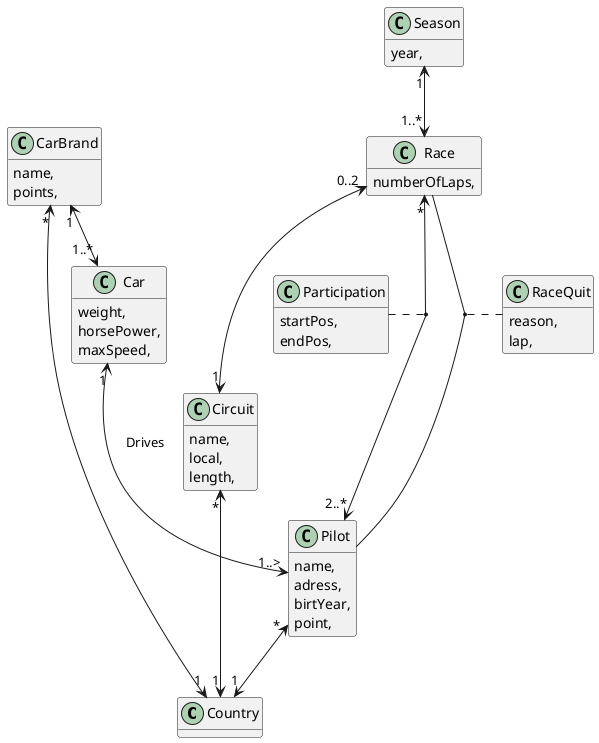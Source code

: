 @startuml f1

class Country {

}
'Avoid redundancy; allow unique key'

class CarBrand {
    name,
    points,
}

class Car {
    weight,
    horsePower,
    maxSpeed,
}

class Pilot {
    name,
    adress,
    birtYear,
    point,
}

class Season {
    year,
}

class Race {
    numberOfLaps,
}

class Circuit {
    name,
    local,
    length,
}

class Participation {
    startPos,
    endPos,
}

class RaceQuit {
    reason,
    lap,
}

hide methods

CarBrand "*" <--> "1" Country
Pilot "*" <--> "1" Country
Circuit "*" <--> "1" Country
CarBrand "1" <--> "1..*" Car
Car "1" <--> "1..>" Pilot : "Drives"
Season "1" <--> "1..*" Race
Race "0..2" <--> "1" Circuit
Race "*" <--> "2..*" Pilot
(Race, Pilot) .. Participation

(Race, Pilot) .. RaceQuit
'Alternative: Move RaceQuit attributes to Participation'

@enduml

